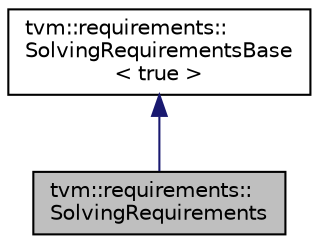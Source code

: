 digraph "tvm::requirements::SolvingRequirements"
{
  edge [fontname="Helvetica",fontsize="10",labelfontname="Helvetica",labelfontsize="10"];
  node [fontname="Helvetica",fontsize="10",shape=record];
  Node2 [label="tvm::requirements::\lSolvingRequirements",height=0.2,width=0.4,color="black", fillcolor="grey75", style="filled", fontcolor="black"];
  Node3 -> Node2 [dir="back",color="midnightblue",fontsize="10",style="solid",fontname="Helvetica"];
  Node3 [label="tvm::requirements::\lSolvingRequirementsBase\l\< true \>",height=0.2,width=0.4,color="black", fillcolor="white", style="filled",URL="$classtvm_1_1requirements_1_1SolvingRequirementsBase.html"];
}
